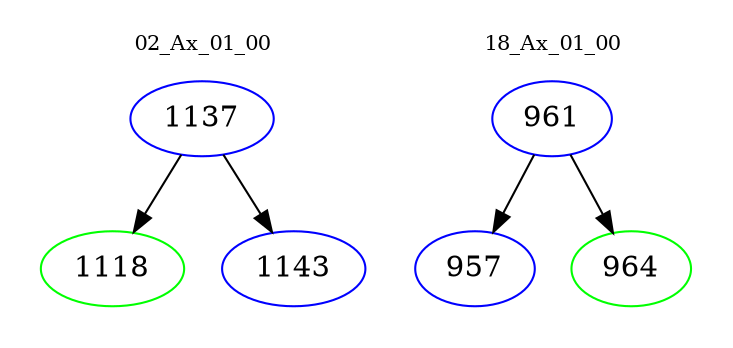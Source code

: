 digraph{
subgraph cluster_0 {
color = white
label = "02_Ax_01_00";
fontsize=10;
T0_1137 [label="1137", color="blue"]
T0_1137 -> T0_1118 [color="black"]
T0_1118 [label="1118", color="green"]
T0_1137 -> T0_1143 [color="black"]
T0_1143 [label="1143", color="blue"]
}
subgraph cluster_1 {
color = white
label = "18_Ax_01_00";
fontsize=10;
T1_961 [label="961", color="blue"]
T1_961 -> T1_957 [color="black"]
T1_957 [label="957", color="blue"]
T1_961 -> T1_964 [color="black"]
T1_964 [label="964", color="green"]
}
}
